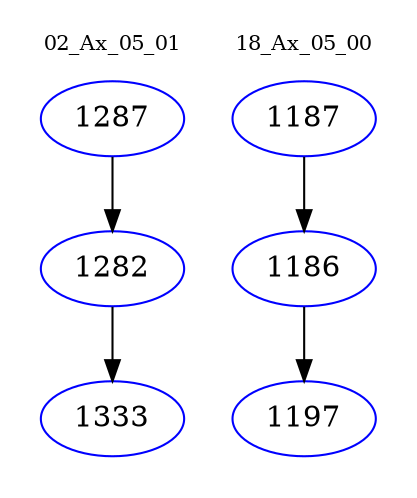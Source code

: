 digraph{
subgraph cluster_0 {
color = white
label = "02_Ax_05_01";
fontsize=10;
T0_1287 [label="1287", color="blue"]
T0_1287 -> T0_1282 [color="black"]
T0_1282 [label="1282", color="blue"]
T0_1282 -> T0_1333 [color="black"]
T0_1333 [label="1333", color="blue"]
}
subgraph cluster_1 {
color = white
label = "18_Ax_05_00";
fontsize=10;
T1_1187 [label="1187", color="blue"]
T1_1187 -> T1_1186 [color="black"]
T1_1186 [label="1186", color="blue"]
T1_1186 -> T1_1197 [color="black"]
T1_1197 [label="1197", color="blue"]
}
}
